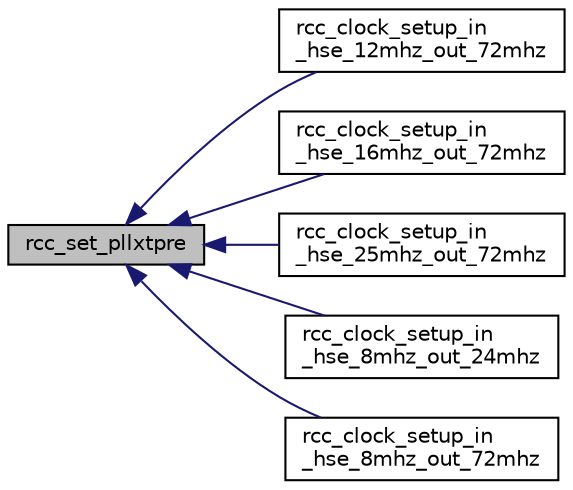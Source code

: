 digraph "rcc_set_pllxtpre"
{
  edge [fontname="Helvetica",fontsize="10",labelfontname="Helvetica",labelfontsize="10"];
  node [fontname="Helvetica",fontsize="10",shape=record];
  rankdir="LR";
  Node1 [label="rcc_set_pllxtpre",height=0.2,width=0.4,color="black", fillcolor="grey75", style="filled" fontcolor="black"];
  Node1 -> Node2 [dir="back",color="midnightblue",fontsize="10",style="solid",fontname="Helvetica"];
  Node2 [label="rcc_clock_setup_in\l_hse_12mhz_out_72mhz",height=0.2,width=0.4,color="black", fillcolor="white", style="filled",URL="$group__STM32F1xx-rcc-file.html#gae6012c8bf33f8cfa406a37ef88e9a47b",tooltip="RCC Set System Clock PLL at 24MHz from HSE at 12MHz."];
  Node1 -> Node3 [dir="back",color="midnightblue",fontsize="10",style="solid",fontname="Helvetica"];
  Node3 [label="rcc_clock_setup_in\l_hse_16mhz_out_72mhz",height=0.2,width=0.4,color="black", fillcolor="white", style="filled",URL="$group__STM32F1xx-rcc-file.html#gaec148e144431957a5a0dff4d3ce581b1",tooltip="RCC Set System Clock PLL at 24MHz from HSE at 16MHz."];
  Node1 -> Node4 [dir="back",color="midnightblue",fontsize="10",style="solid",fontname="Helvetica"];
  Node4 [label="rcc_clock_setup_in\l_hse_25mhz_out_72mhz",height=0.2,width=0.4,color="black", fillcolor="white", style="filled",URL="$group__STM32F1xx-rcc-file.html#gae61f5759a5cbcd628e873e951ade7f1b",tooltip="RCC Set System Clock PLL at 72MHz from HSE at 25MHz."];
  Node1 -> Node5 [dir="back",color="midnightblue",fontsize="10",style="solid",fontname="Helvetica"];
  Node5 [label="rcc_clock_setup_in\l_hse_8mhz_out_24mhz",height=0.2,width=0.4,color="black", fillcolor="white", style="filled",URL="$group__STM32F1xx-rcc-file.html#ga2a1d0a3e6272c2268ed5b560fb37262c",tooltip="RCC Set System Clock PLL at 24MHz from HSE at 8MHz."];
  Node1 -> Node6 [dir="back",color="midnightblue",fontsize="10",style="solid",fontname="Helvetica"];
  Node6 [label="rcc_clock_setup_in\l_hse_8mhz_out_72mhz",height=0.2,width=0.4,color="black", fillcolor="white", style="filled",URL="$group__STM32F1xx-rcc-file.html#ga7de5e411afdd8f22d01d91613acfc844",tooltip="RCC Set System Clock PLL at 72MHz from HSE at 8MHz."];
}
